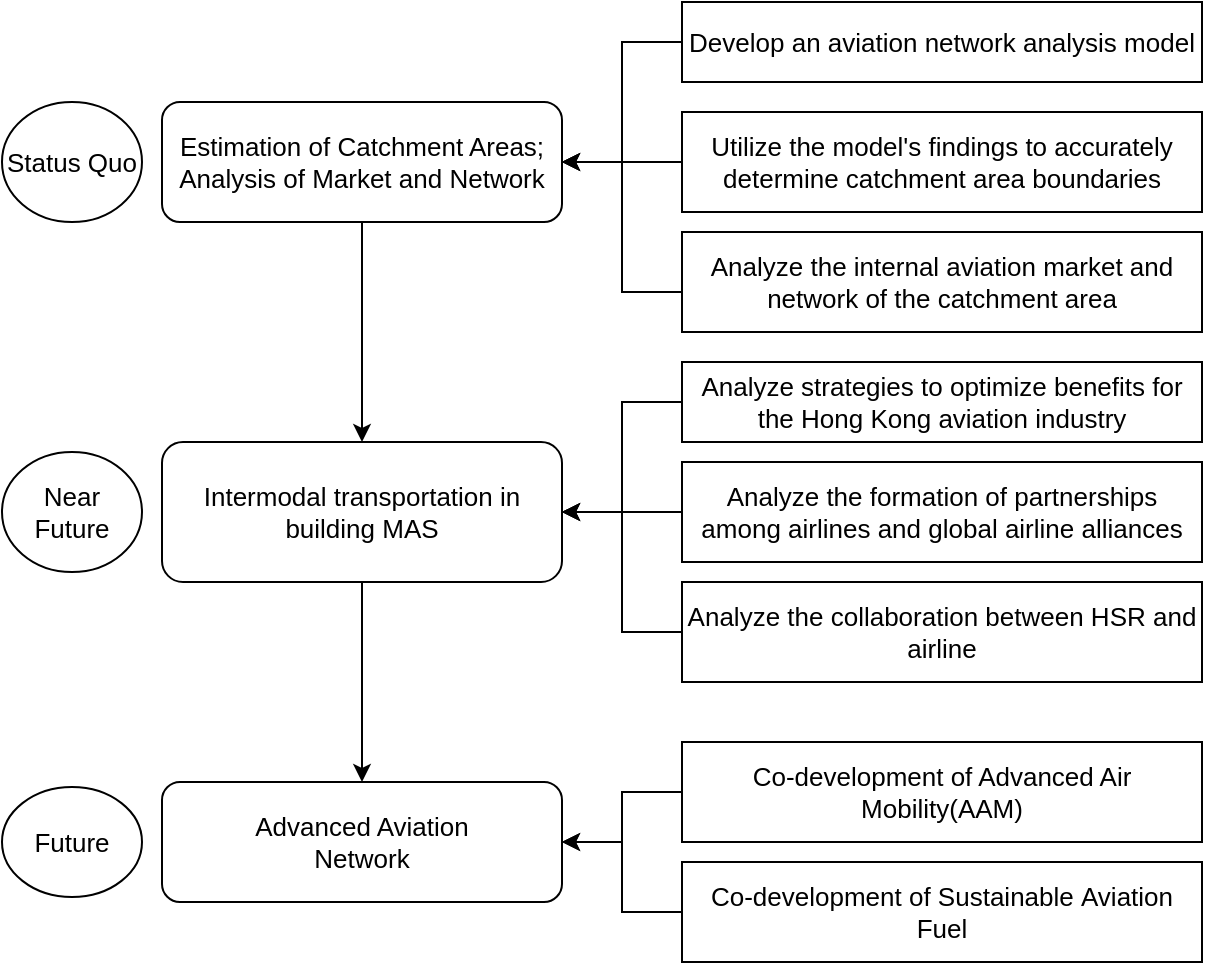<mxfile version="24.4.7" type="github">
  <diagram id="C5RBs43oDa-KdzZeNtuy" name="Page-1">
    <mxGraphModel dx="954" dy="640" grid="1" gridSize="10" guides="1" tooltips="1" connect="1" arrows="1" fold="1" page="1" pageScale="1" pageWidth="827" pageHeight="1169" math="0" shadow="0">
      <root>
        <mxCell id="WIyWlLk6GJQsqaUBKTNV-0" />
        <mxCell id="WIyWlLk6GJQsqaUBKTNV-1" parent="WIyWlLk6GJQsqaUBKTNV-0" />
        <mxCell id="ObqoQxp1hg7wseqnunY7-25" value="" style="edgeStyle=orthogonalEdgeStyle;rounded=0;orthogonalLoop=1;jettySize=auto;html=1;fontSize=13;" parent="WIyWlLk6GJQsqaUBKTNV-1" source="WIyWlLk6GJQsqaUBKTNV-3" target="ObqoQxp1hg7wseqnunY7-0" edge="1">
          <mxGeometry relative="1" as="geometry" />
        </mxCell>
        <mxCell id="WIyWlLk6GJQsqaUBKTNV-3" value="Estimation of Catchment Areas; Analysis of Market and Network" style="rounded=1;whiteSpace=wrap;html=1;fontSize=13;glass=0;strokeWidth=1;shadow=0;" parent="WIyWlLk6GJQsqaUBKTNV-1" vertex="1">
          <mxGeometry x="100" y="70" width="200" height="60" as="geometry" />
        </mxCell>
        <mxCell id="ObqoQxp1hg7wseqnunY7-22" value="" style="edgeStyle=orthogonalEdgeStyle;rounded=0;orthogonalLoop=1;jettySize=auto;html=1;fontSize=13;" parent="WIyWlLk6GJQsqaUBKTNV-1" source="ObqoQxp1hg7wseqnunY7-0" target="ObqoQxp1hg7wseqnunY7-1" edge="1">
          <mxGeometry relative="1" as="geometry" />
        </mxCell>
        <mxCell id="ObqoQxp1hg7wseqnunY7-0" value="Intermodal transportation in building MAS" style="rounded=1;whiteSpace=wrap;html=1;fontSize=13;" parent="WIyWlLk6GJQsqaUBKTNV-1" vertex="1">
          <mxGeometry x="100" y="240" width="200" height="70" as="geometry" />
        </mxCell>
        <mxCell id="ObqoQxp1hg7wseqnunY7-1" value="&lt;div style=&quot;font-size: 13px;&quot;&gt;Advanced Aviation&lt;/div&gt;&lt;div style=&quot;font-size: 13px;&quot;&gt;Network&lt;/div&gt;" style="rounded=1;whiteSpace=wrap;html=1;fontSize=13;" parent="WIyWlLk6GJQsqaUBKTNV-1" vertex="1">
          <mxGeometry x="100" y="410" width="200" height="60" as="geometry" />
        </mxCell>
        <mxCell id="ObqoQxp1hg7wseqnunY7-11" value="" style="edgeStyle=orthogonalEdgeStyle;rounded=0;orthogonalLoop=1;jettySize=auto;html=1;fontSize=13;" parent="WIyWlLk6GJQsqaUBKTNV-1" source="ObqoQxp1hg7wseqnunY7-3" target="WIyWlLk6GJQsqaUBKTNV-3" edge="1">
          <mxGeometry relative="1" as="geometry">
            <Array as="points">
              <mxPoint x="330" y="40" />
              <mxPoint x="330" y="100" />
            </Array>
          </mxGeometry>
        </mxCell>
        <mxCell id="ObqoQxp1hg7wseqnunY7-3" value="&lt;div style=&quot;font-size: 13px;&quot;&gt;Develop an aviation network analysis&amp;nbsp;&lt;span style=&quot;background-color: initial; font-size: 13px;&quot;&gt;model&lt;/span&gt;&lt;/div&gt;" style="rounded=0;whiteSpace=wrap;html=1;fontSize=13;" parent="WIyWlLk6GJQsqaUBKTNV-1" vertex="1">
          <mxGeometry x="360" y="20" width="260" height="40" as="geometry" />
        </mxCell>
        <mxCell id="ObqoQxp1hg7wseqnunY7-12" value="" style="edgeStyle=orthogonalEdgeStyle;rounded=0;orthogonalLoop=1;jettySize=auto;html=1;fontSize=13;" parent="WIyWlLk6GJQsqaUBKTNV-1" source="ObqoQxp1hg7wseqnunY7-4" target="WIyWlLk6GJQsqaUBKTNV-3" edge="1">
          <mxGeometry relative="1" as="geometry" />
        </mxCell>
        <mxCell id="ObqoQxp1hg7wseqnunY7-4" value="Utilize the model&#39;s findings to accurately determine catchment area boundaries" style="rounded=0;whiteSpace=wrap;html=1;fontSize=13;" parent="WIyWlLk6GJQsqaUBKTNV-1" vertex="1">
          <mxGeometry x="360" y="75" width="260" height="50" as="geometry" />
        </mxCell>
        <mxCell id="ObqoQxp1hg7wseqnunY7-18" value="" style="edgeStyle=orthogonalEdgeStyle;rounded=0;orthogonalLoop=1;jettySize=auto;html=1;fontSize=13;" parent="WIyWlLk6GJQsqaUBKTNV-1" source="ObqoQxp1hg7wseqnunY7-5" target="WIyWlLk6GJQsqaUBKTNV-3" edge="1">
          <mxGeometry relative="1" as="geometry">
            <Array as="points">
              <mxPoint x="330" y="165" />
              <mxPoint x="330" y="100" />
            </Array>
          </mxGeometry>
        </mxCell>
        <mxCell id="ObqoQxp1hg7wseqnunY7-5" value="Analyze the internal aviation market and network of the catchment area" style="rounded=0;whiteSpace=wrap;html=1;fontSize=13;" parent="WIyWlLk6GJQsqaUBKTNV-1" vertex="1">
          <mxGeometry x="360" y="135" width="260" height="50" as="geometry" />
        </mxCell>
        <mxCell id="ObqoQxp1hg7wseqnunY7-19" value="" style="edgeStyle=orthogonalEdgeStyle;rounded=0;orthogonalLoop=1;jettySize=auto;html=1;fontSize=13;" parent="WIyWlLk6GJQsqaUBKTNV-1" source="ObqoQxp1hg7wseqnunY7-6" target="ObqoQxp1hg7wseqnunY7-0" edge="1">
          <mxGeometry relative="1" as="geometry" />
        </mxCell>
        <mxCell id="ObqoQxp1hg7wseqnunY7-6" value="&lt;div style=&quot;font-size: 13px;&quot;&gt;Analyze strategies to optimize benefits for the Hong Kong aviation&amp;nbsp;&lt;span style=&quot;background-color: initial; font-size: 13px;&quot;&gt;industry&lt;/span&gt;&lt;/div&gt;" style="rounded=0;whiteSpace=wrap;html=1;fontSize=13;" parent="WIyWlLk6GJQsqaUBKTNV-1" vertex="1">
          <mxGeometry x="360" y="200" width="260" height="40" as="geometry" />
        </mxCell>
        <mxCell id="ObqoQxp1hg7wseqnunY7-24" value="" style="edgeStyle=orthogonalEdgeStyle;rounded=0;orthogonalLoop=1;jettySize=auto;html=1;fontSize=13;" parent="WIyWlLk6GJQsqaUBKTNV-1" source="ObqoQxp1hg7wseqnunY7-7" target="ObqoQxp1hg7wseqnunY7-1" edge="1">
          <mxGeometry relative="1" as="geometry" />
        </mxCell>
        <mxCell id="ObqoQxp1hg7wseqnunY7-7" value="&lt;div style=&quot;font-size: 13px;&quot;&gt;Co-development of Sustainable&amp;nbsp;&lt;span style=&quot;background-color: initial; font-size: 13px;&quot;&gt;Aviation Fuel&lt;/span&gt;&lt;/div&gt;" style="rounded=0;whiteSpace=wrap;html=1;fontSize=13;" parent="WIyWlLk6GJQsqaUBKTNV-1" vertex="1">
          <mxGeometry x="360" y="450" width="260" height="50" as="geometry" />
        </mxCell>
        <mxCell id="ObqoQxp1hg7wseqnunY7-23" value="" style="edgeStyle=orthogonalEdgeStyle;rounded=0;orthogonalLoop=1;jettySize=auto;html=1;fontSize=13;" parent="WIyWlLk6GJQsqaUBKTNV-1" source="ObqoQxp1hg7wseqnunY7-8" target="ObqoQxp1hg7wseqnunY7-1" edge="1">
          <mxGeometry relative="1" as="geometry" />
        </mxCell>
        <mxCell id="ObqoQxp1hg7wseqnunY7-8" value="Co-development of Advanced Air Mobility(AAM)" style="rounded=0;whiteSpace=wrap;html=1;fontSize=13;" parent="WIyWlLk6GJQsqaUBKTNV-1" vertex="1">
          <mxGeometry x="360" y="390" width="260" height="50" as="geometry" />
        </mxCell>
        <mxCell id="ObqoQxp1hg7wseqnunY7-21" value="" style="edgeStyle=orthogonalEdgeStyle;rounded=0;orthogonalLoop=1;jettySize=auto;html=1;fontSize=13;" parent="WIyWlLk6GJQsqaUBKTNV-1" source="ObqoQxp1hg7wseqnunY7-9" target="ObqoQxp1hg7wseqnunY7-0" edge="1">
          <mxGeometry relative="1" as="geometry" />
        </mxCell>
        <mxCell id="ObqoQxp1hg7wseqnunY7-9" value="Analyze the collaboration between HSR and airline" style="rounded=0;whiteSpace=wrap;html=1;fontSize=13;" parent="WIyWlLk6GJQsqaUBKTNV-1" vertex="1">
          <mxGeometry x="360" y="310" width="260" height="50" as="geometry" />
        </mxCell>
        <mxCell id="ObqoQxp1hg7wseqnunY7-20" value="" style="edgeStyle=orthogonalEdgeStyle;rounded=0;orthogonalLoop=1;jettySize=auto;html=1;fontSize=13;" parent="WIyWlLk6GJQsqaUBKTNV-1" source="ObqoQxp1hg7wseqnunY7-10" target="ObqoQxp1hg7wseqnunY7-0" edge="1">
          <mxGeometry relative="1" as="geometry" />
        </mxCell>
        <mxCell id="ObqoQxp1hg7wseqnunY7-10" value="&lt;div style=&quot;font-size: 13px;&quot;&gt;Analyze the formation of partnerships among airlines and global airline&amp;nbsp;&lt;span style=&quot;background-color: initial; font-size: 13px;&quot;&gt;alliances&lt;/span&gt;&lt;/div&gt;" style="rounded=0;whiteSpace=wrap;html=1;fontSize=13;" parent="WIyWlLk6GJQsqaUBKTNV-1" vertex="1">
          <mxGeometry x="360" y="250" width="260" height="50" as="geometry" />
        </mxCell>
        <mxCell id="ObqoQxp1hg7wseqnunY7-26" value="Status Quo" style="ellipse;whiteSpace=wrap;html=1;fontSize=13;" parent="WIyWlLk6GJQsqaUBKTNV-1" vertex="1">
          <mxGeometry x="20" y="70" width="70" height="60" as="geometry" />
        </mxCell>
        <mxCell id="ObqoQxp1hg7wseqnunY7-27" value="Near Future" style="ellipse;whiteSpace=wrap;html=1;fontSize=13;" parent="WIyWlLk6GJQsqaUBKTNV-1" vertex="1">
          <mxGeometry x="20" y="245" width="70" height="60" as="geometry" />
        </mxCell>
        <mxCell id="ObqoQxp1hg7wseqnunY7-28" value="Future" style="ellipse;whiteSpace=wrap;html=1;fontSize=13;" parent="WIyWlLk6GJQsqaUBKTNV-1" vertex="1">
          <mxGeometry x="20" y="412.5" width="70" height="55" as="geometry" />
        </mxCell>
      </root>
    </mxGraphModel>
  </diagram>
</mxfile>
